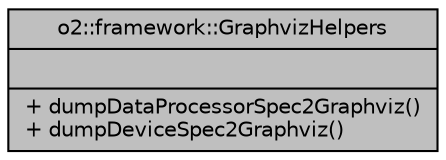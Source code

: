 digraph "o2::framework::GraphvizHelpers"
{
 // INTERACTIVE_SVG=YES
  bgcolor="transparent";
  edge [fontname="Helvetica",fontsize="10",labelfontname="Helvetica",labelfontsize="10"];
  node [fontname="Helvetica",fontsize="10",shape=record];
  Node1 [label="{o2::framework::GraphvizHelpers\n||+ dumpDataProcessorSpec2Graphviz()\l+ dumpDeviceSpec2Graphviz()\l}",height=0.2,width=0.4,color="black", fillcolor="grey75", style="filled", fontcolor="black"];
}
